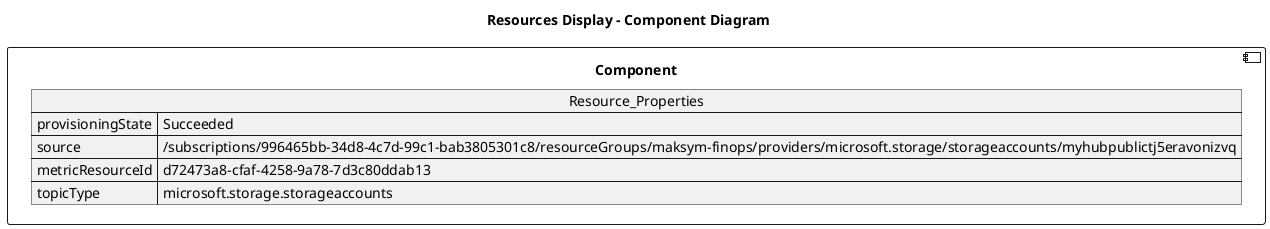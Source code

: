 @startuml

title Resources Display - Component Diagram

component Component {

json  Resource_Properties {
  "provisioningState": "Succeeded",
  "source": "/subscriptions/996465bb-34d8-4c7d-99c1-bab3805301c8/resourceGroups/maksym-finops/providers/microsoft.storage/storageaccounts/myhubpublictj5eravonizvq",
  "metricResourceId": "d72473a8-cfaf-4258-9a78-7d3c80ddab13",
  "topicType": "microsoft.storage.storageaccounts"
}
}
@enduml
